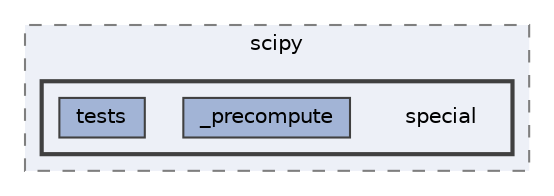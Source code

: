 digraph "/home/jam/Research/IRES-2025/dev/src/llm-scripts/testing/hypothesis-testing/hyp-env/lib/python3.12/site-packages/scipy/special"
{
 // LATEX_PDF_SIZE
  bgcolor="transparent";
  edge [fontname=Helvetica,fontsize=10,labelfontname=Helvetica,labelfontsize=10];
  node [fontname=Helvetica,fontsize=10,shape=box,height=0.2,width=0.4];
  compound=true
  subgraph clusterdir_814332bd57e1bf5f66b14a94b0fb7a0b {
    graph [ bgcolor="#edf0f7", pencolor="grey50", label="scipy", fontname=Helvetica,fontsize=10 style="filled,dashed", URL="dir_814332bd57e1bf5f66b14a94b0fb7a0b.html",tooltip=""]
  subgraph clusterdir_78062144fa841e7847111d17aa22b80e {
    graph [ bgcolor="#edf0f7", pencolor="grey25", label="", fontname=Helvetica,fontsize=10 style="filled,bold", URL="dir_78062144fa841e7847111d17aa22b80e.html",tooltip=""]
    dir_78062144fa841e7847111d17aa22b80e [shape=plaintext, label="special"];
  dir_2375d5dc8c06687f0cc4e7f9d7e101dc [label="_precompute", fillcolor="#a2b4d6", color="grey25", style="filled", URL="dir_2375d5dc8c06687f0cc4e7f9d7e101dc.html",tooltip=""];
  dir_602779733debb9611650ed7f77a4cc01 [label="tests", fillcolor="#a2b4d6", color="grey25", style="filled", URL="dir_602779733debb9611650ed7f77a4cc01.html",tooltip=""];
  }
  }
}

